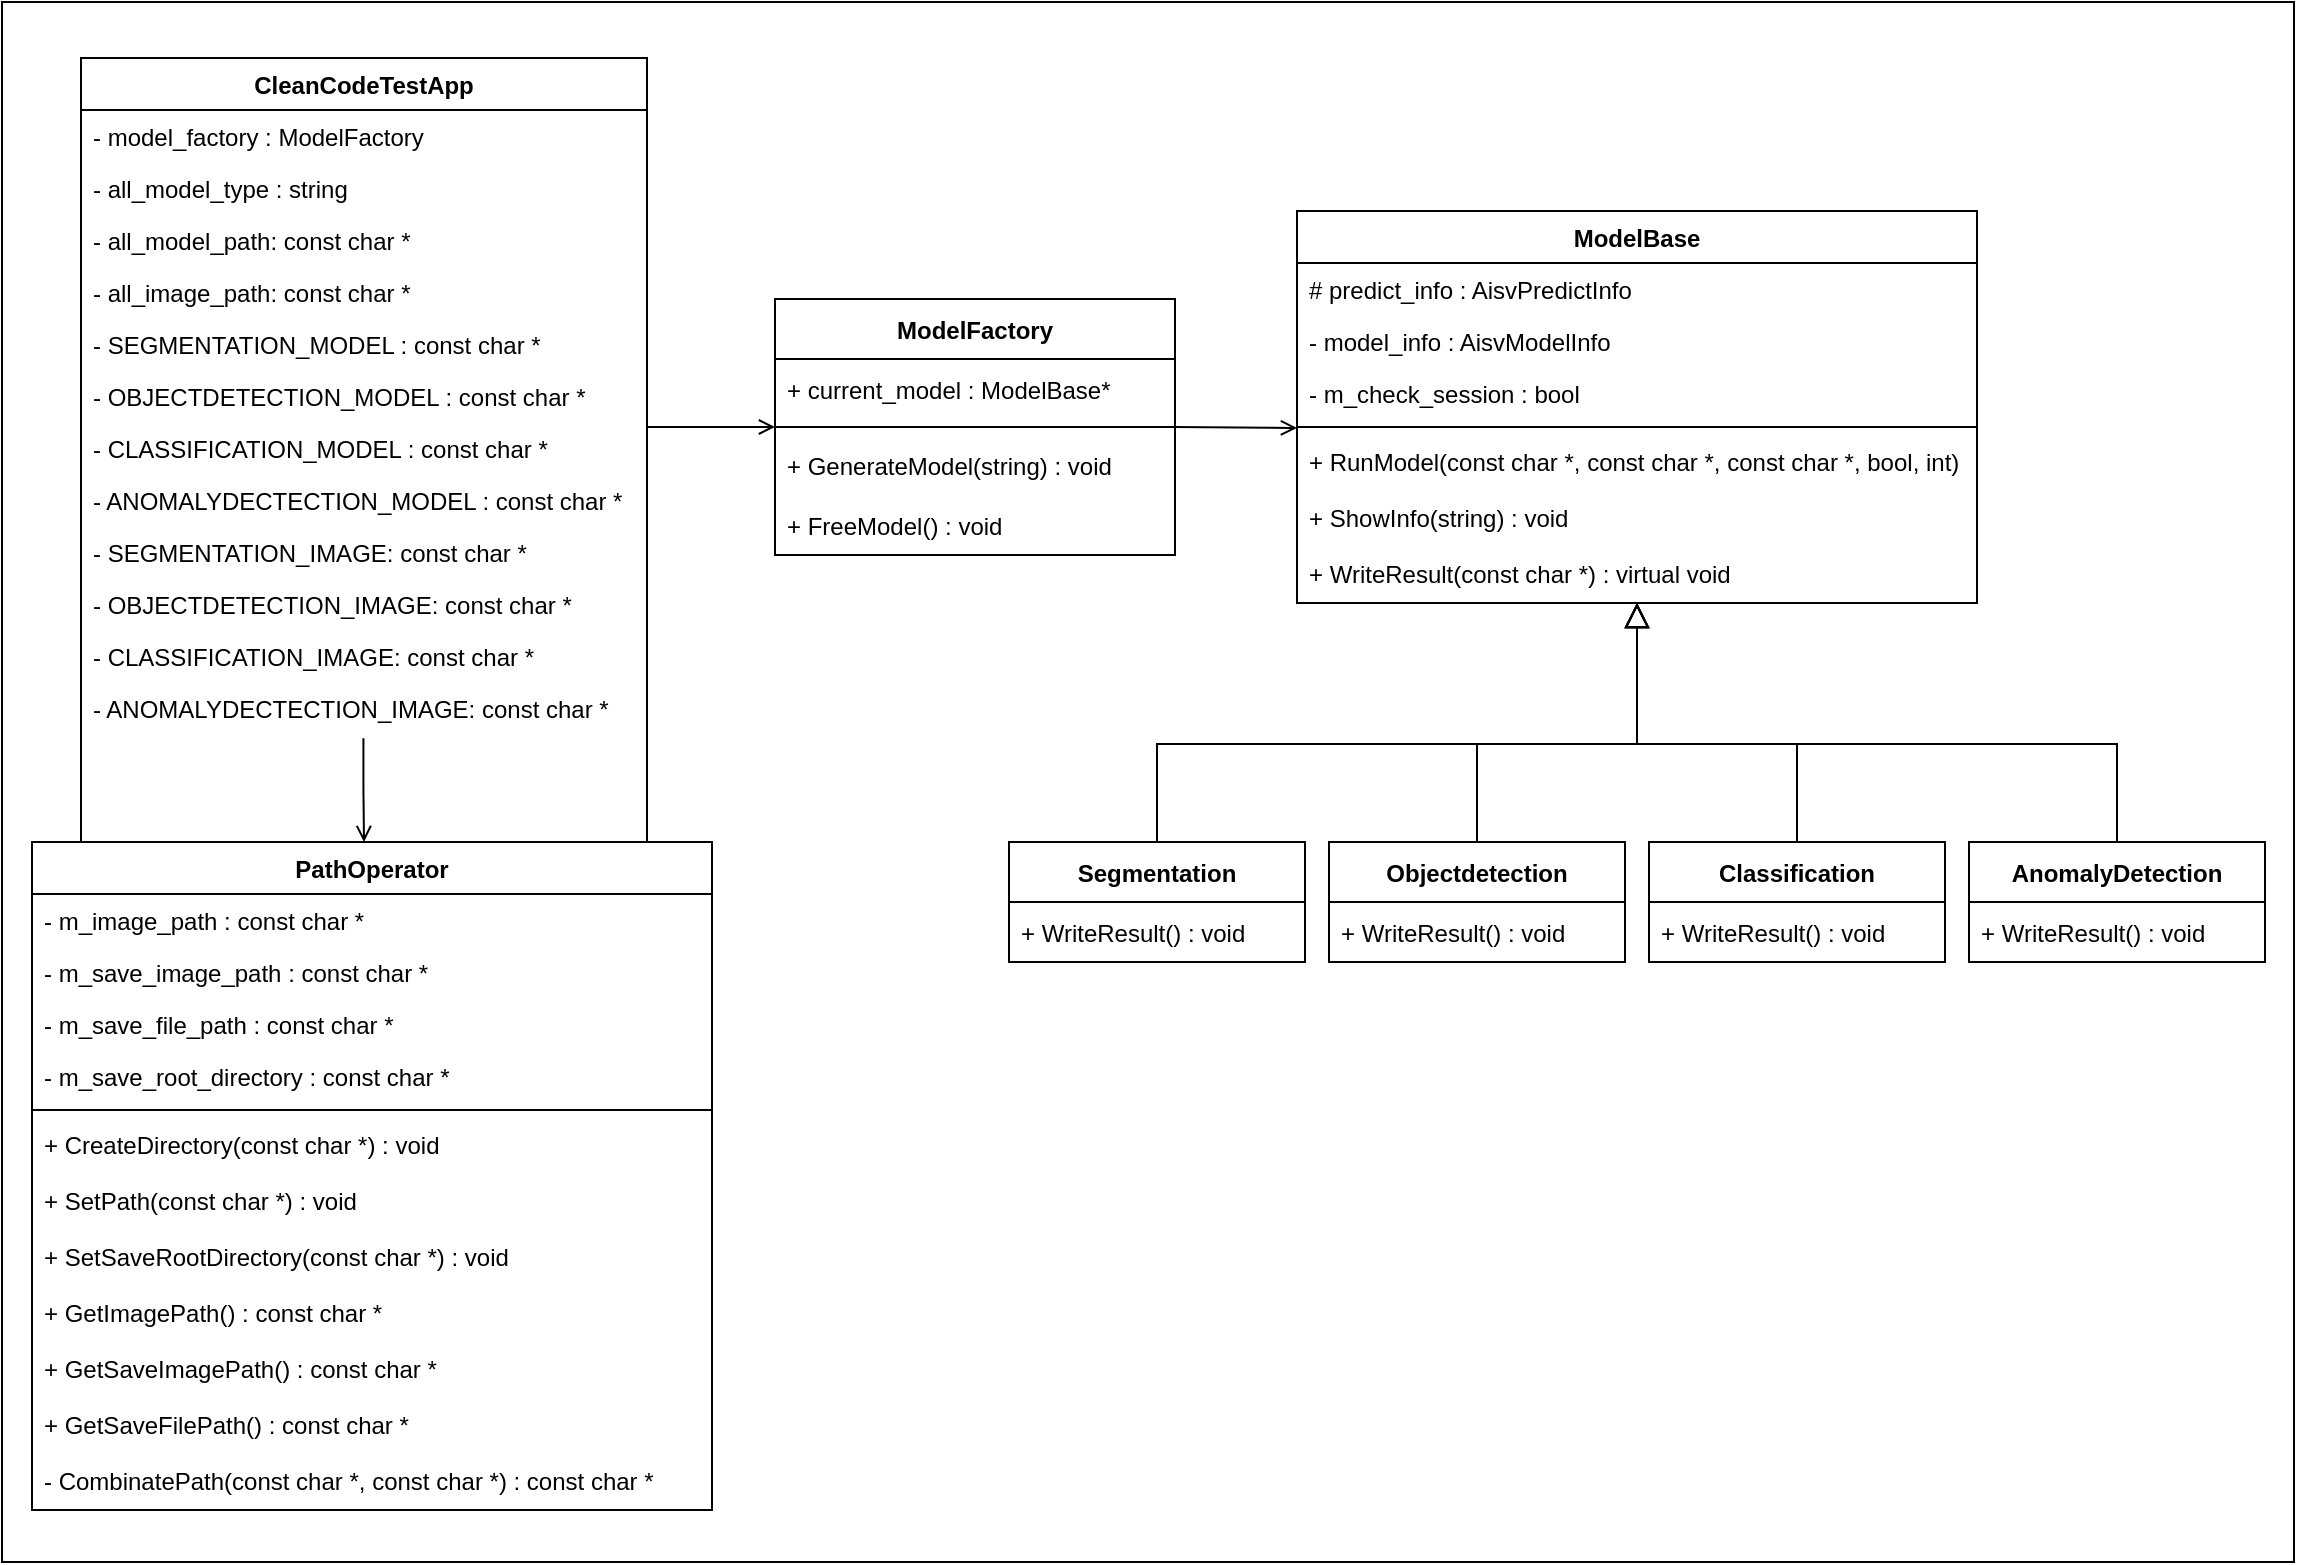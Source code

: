 <mxfile version="20.1.1" type="github"><diagram id="C5RBs43oDa-KdzZeNtuy" name="Page-1"><mxGraphModel dx="2591" dy="706" grid="1" gridSize="10" guides="1" tooltips="1" connect="1" arrows="1" fold="1" page="1" pageScale="1" pageWidth="1169" pageHeight="827" math="0" shadow="0"><root><mxCell id="WIyWlLk6GJQsqaUBKTNV-0"/><mxCell id="WIyWlLk6GJQsqaUBKTNV-1" parent="WIyWlLk6GJQsqaUBKTNV-0"/><mxCell id="UZ-7OsgffG4RP6xPJJBt-0" value="" style="rounded=0;whiteSpace=wrap;html=1;" vertex="1" parent="WIyWlLk6GJQsqaUBKTNV-1"><mxGeometry x="-1156" y="20" width="1146" height="780" as="geometry"/></mxCell><mxCell id="D-ogVkgkDjXILA013YRQ-28" value="ModelBase" style="swimlane;fontStyle=1;align=center;verticalAlign=top;childLayout=stackLayout;horizontal=1;startSize=26;horizontalStack=0;resizeParent=1;resizeLast=0;collapsible=1;marginBottom=0;rounded=0;shadow=0;strokeWidth=1;" parent="WIyWlLk6GJQsqaUBKTNV-1" vertex="1"><mxGeometry x="-508.5" y="124.5" width="340" height="196" as="geometry"><mxRectangle x="230" y="140" width="160" height="26" as="alternateBounds"/></mxGeometry></mxCell><mxCell id="D-ogVkgkDjXILA013YRQ-29" value="# predict_info : AisvPredictInfo" style="text;align=left;verticalAlign=top;spacingLeft=4;spacingRight=4;overflow=hidden;rotatable=0;points=[[0,0.5],[1,0.5]];portConstraint=eastwest;" parent="D-ogVkgkDjXILA013YRQ-28" vertex="1"><mxGeometry y="26" width="340" height="26" as="geometry"/></mxCell><mxCell id="D-ogVkgkDjXILA013YRQ-30" value="- model_info : AisvModelInfo" style="text;align=left;verticalAlign=top;spacingLeft=4;spacingRight=4;overflow=hidden;rotatable=0;points=[[0,0.5],[1,0.5]];portConstraint=eastwest;rounded=0;shadow=0;html=0;" parent="D-ogVkgkDjXILA013YRQ-28" vertex="1"><mxGeometry y="52" width="340" height="26" as="geometry"/></mxCell><mxCell id="D-ogVkgkDjXILA013YRQ-31" value="- m_check_session : bool" style="text;align=left;verticalAlign=top;spacingLeft=4;spacingRight=4;overflow=hidden;rotatable=0;points=[[0,0.5],[1,0.5]];portConstraint=eastwest;rounded=0;shadow=0;html=0;" parent="D-ogVkgkDjXILA013YRQ-28" vertex="1"><mxGeometry y="78" width="340" height="26" as="geometry"/></mxCell><mxCell id="D-ogVkgkDjXILA013YRQ-34" value="" style="line;html=1;strokeWidth=1;align=left;verticalAlign=middle;spacingTop=-1;spacingLeft=3;spacingRight=3;rotatable=0;labelPosition=right;points=[];portConstraint=eastwest;" parent="D-ogVkgkDjXILA013YRQ-28" vertex="1"><mxGeometry y="104" width="340" height="8" as="geometry"/></mxCell><mxCell id="D-ogVkgkDjXILA013YRQ-35" value="+ RunModel(const char *, const char *, const char *, bool, int)" style="text;align=left;verticalAlign=top;spacingLeft=4;spacingRight=4;overflow=hidden;rotatable=0;points=[[0,0.5],[1,0.5]];portConstraint=eastwest;" parent="D-ogVkgkDjXILA013YRQ-28" vertex="1"><mxGeometry y="112" width="340" height="28" as="geometry"/></mxCell><mxCell id="D-ogVkgkDjXILA013YRQ-59" value="+ ShowInfo(string) : void" style="text;align=left;verticalAlign=top;spacingLeft=4;spacingRight=4;overflow=hidden;rotatable=0;points=[[0,0.5],[1,0.5]];portConstraint=eastwest;" parent="D-ogVkgkDjXILA013YRQ-28" vertex="1"><mxGeometry y="140" width="340" height="28" as="geometry"/></mxCell><mxCell id="D-ogVkgkDjXILA013YRQ-62" value="+ WriteResult(const char *) : virtual void" style="text;align=left;verticalAlign=top;spacingLeft=4;spacingRight=4;overflow=hidden;rotatable=0;points=[[0,0.5],[1,0.5]];portConstraint=eastwest;" parent="D-ogVkgkDjXILA013YRQ-28" vertex="1"><mxGeometry y="168" width="340" height="28" as="geometry"/></mxCell><mxCell id="D-ogVkgkDjXILA013YRQ-36" value="" style="endArrow=block;endSize=10;endFill=0;shadow=0;strokeWidth=1;rounded=0;edgeStyle=elbowEdgeStyle;elbow=vertical;exitX=0.5;exitY=0;exitDx=0;exitDy=0;" parent="WIyWlLk6GJQsqaUBKTNV-1" source="D-ogVkgkDjXILA013YRQ-45" target="D-ogVkgkDjXILA013YRQ-28" edge="1"><mxGeometry width="160" relative="1" as="geometry"><mxPoint x="-548.5" y="380" as="sourcePoint"/><mxPoint x="-538.5" y="223" as="targetPoint"/><Array as="points"><mxPoint x="-338.5" y="391"/></Array></mxGeometry></mxCell><mxCell id="D-ogVkgkDjXILA013YRQ-37" value="" style="endArrow=block;endSize=10;endFill=0;shadow=0;strokeWidth=1;rounded=0;edgeStyle=elbowEdgeStyle;elbow=vertical;exitX=0.5;exitY=0;exitDx=0;exitDy=0;" parent="WIyWlLk6GJQsqaUBKTNV-1" source="D-ogVkgkDjXILA013YRQ-47" target="D-ogVkgkDjXILA013YRQ-28" edge="1"><mxGeometry width="160" relative="1" as="geometry"><mxPoint x="-328.5" y="380" as="sourcePoint"/><mxPoint x="-428.5" y="291" as="targetPoint"/><Array as="points"><mxPoint x="-338.5" y="391"/></Array></mxGeometry></mxCell><mxCell id="D-ogVkgkDjXILA013YRQ-39" value="CleanCodeTestApp" style="swimlane;fontStyle=1;align=center;verticalAlign=top;childLayout=stackLayout;horizontal=1;startSize=26;horizontalStack=0;resizeParent=1;resizeLast=0;collapsible=1;marginBottom=0;rounded=0;shadow=0;strokeWidth=1;" parent="WIyWlLk6GJQsqaUBKTNV-1" vertex="1"><mxGeometry x="-1116.5" y="48" width="283" height="400" as="geometry"><mxRectangle x="550" y="140" width="160" height="26" as="alternateBounds"/></mxGeometry></mxCell><mxCell id="D-ogVkgkDjXILA013YRQ-41" value="- model_factory : ModelFactory" style="text;align=left;verticalAlign=top;spacingLeft=4;spacingRight=4;overflow=hidden;rotatable=0;points=[[0,0.5],[1,0.5]];portConstraint=eastwest;rounded=0;shadow=0;html=0;" parent="D-ogVkgkDjXILA013YRQ-39" vertex="1"><mxGeometry y="26" width="283" height="26" as="geometry"/></mxCell><mxCell id="D-ogVkgkDjXILA013YRQ-42" value="- all_model_type : string" style="text;align=left;verticalAlign=top;spacingLeft=4;spacingRight=4;overflow=hidden;rotatable=0;points=[[0,0.5],[1,0.5]];portConstraint=eastwest;rounded=0;shadow=0;html=0;" parent="D-ogVkgkDjXILA013YRQ-39" vertex="1"><mxGeometry y="52" width="283" height="26" as="geometry"/></mxCell><mxCell id="KFr7-NrDYInFaLeutiJz-15" value="- all_model_path: const char *" style="text;align=left;verticalAlign=top;spacingLeft=4;spacingRight=4;overflow=hidden;rotatable=0;points=[[0,0.5],[1,0.5]];portConstraint=eastwest;rounded=0;shadow=0;html=0;" parent="D-ogVkgkDjXILA013YRQ-39" vertex="1"><mxGeometry y="78" width="283" height="26" as="geometry"/></mxCell><mxCell id="KFr7-NrDYInFaLeutiJz-16" value="- all_image_path: const char *" style="text;align=left;verticalAlign=top;spacingLeft=4;spacingRight=4;overflow=hidden;rotatable=0;points=[[0,0.5],[1,0.5]];portConstraint=eastwest;rounded=0;shadow=0;html=0;" parent="D-ogVkgkDjXILA013YRQ-39" vertex="1"><mxGeometry y="104" width="283" height="26" as="geometry"/></mxCell><mxCell id="D-ogVkgkDjXILA013YRQ-73" value="- SEGMENTATION_MODEL : const char *" style="text;align=left;verticalAlign=top;spacingLeft=4;spacingRight=4;overflow=hidden;rotatable=0;points=[[0,0.5],[1,0.5]];portConstraint=eastwest;rounded=0;shadow=0;html=0;" parent="D-ogVkgkDjXILA013YRQ-39" vertex="1"><mxGeometry y="130" width="283" height="26" as="geometry"/></mxCell><mxCell id="D-ogVkgkDjXILA013YRQ-74" value="- OBJECTDETECTION_MODEL : const char *" style="text;align=left;verticalAlign=top;spacingLeft=4;spacingRight=4;overflow=hidden;rotatable=0;points=[[0,0.5],[1,0.5]];portConstraint=eastwest;rounded=0;shadow=0;html=0;" parent="D-ogVkgkDjXILA013YRQ-39" vertex="1"><mxGeometry y="156" width="283" height="26" as="geometry"/></mxCell><mxCell id="D-ogVkgkDjXILA013YRQ-75" value="- CLASSIFICATION_MODEL : const char *" style="text;align=left;verticalAlign=top;spacingLeft=4;spacingRight=4;overflow=hidden;rotatable=0;points=[[0,0.5],[1,0.5]];portConstraint=eastwest;rounded=0;shadow=0;html=0;" parent="D-ogVkgkDjXILA013YRQ-39" vertex="1"><mxGeometry y="182" width="283" height="26" as="geometry"/></mxCell><mxCell id="D-ogVkgkDjXILA013YRQ-76" value="- ANOMALYDECTECTION_MODEL : const char *" style="text;align=left;verticalAlign=top;spacingLeft=4;spacingRight=4;overflow=hidden;rotatable=0;points=[[0,0.5],[1,0.5]];portConstraint=eastwest;rounded=0;shadow=0;html=0;" parent="D-ogVkgkDjXILA013YRQ-39" vertex="1"><mxGeometry y="208" width="283" height="26" as="geometry"/></mxCell><mxCell id="KFr7-NrDYInFaLeutiJz-11" value="- SEGMENTATION_IMAGE: const char *" style="text;align=left;verticalAlign=top;spacingLeft=4;spacingRight=4;overflow=hidden;rotatable=0;points=[[0,0.5],[1,0.5]];portConstraint=eastwest;rounded=0;shadow=0;html=0;" parent="D-ogVkgkDjXILA013YRQ-39" vertex="1"><mxGeometry y="234" width="283" height="26" as="geometry"/></mxCell><mxCell id="KFr7-NrDYInFaLeutiJz-12" value="- OBJECTDETECTION_IMAGE: const char *" style="text;align=left;verticalAlign=top;spacingLeft=4;spacingRight=4;overflow=hidden;rotatable=0;points=[[0,0.5],[1,0.5]];portConstraint=eastwest;rounded=0;shadow=0;html=0;" parent="D-ogVkgkDjXILA013YRQ-39" vertex="1"><mxGeometry y="260" width="283" height="26" as="geometry"/></mxCell><mxCell id="KFr7-NrDYInFaLeutiJz-13" value="- CLASSIFICATION_IMAGE: const char *" style="text;align=left;verticalAlign=top;spacingLeft=4;spacingRight=4;overflow=hidden;rotatable=0;points=[[0,0.5],[1,0.5]];portConstraint=eastwest;rounded=0;shadow=0;html=0;" parent="D-ogVkgkDjXILA013YRQ-39" vertex="1"><mxGeometry y="286" width="283" height="26" as="geometry"/></mxCell><mxCell id="KFr7-NrDYInFaLeutiJz-14" value="- ANOMALYDECTECTION_IMAGE: const char *" style="text;align=left;verticalAlign=top;spacingLeft=4;spacingRight=4;overflow=hidden;rotatable=0;points=[[0,0.5],[1,0.5]];portConstraint=eastwest;rounded=0;shadow=0;html=0;" parent="D-ogVkgkDjXILA013YRQ-39" vertex="1"><mxGeometry y="312" width="283" height="28" as="geometry"/></mxCell><mxCell id="D-ogVkgkDjXILA013YRQ-43" value="" style="endArrow=open;shadow=0;strokeWidth=1;rounded=0;endFill=1;edgeStyle=elbowEdgeStyle;elbow=vertical;entryX=0;entryY=0.5;entryDx=0;entryDy=0;" parent="WIyWlLk6GJQsqaUBKTNV-1" source="D-ogVkgkDjXILA013YRQ-39" target="D-ogVkgkDjXILA013YRQ-54" edge="1"><mxGeometry x="0.5" y="41" relative="1" as="geometry"><mxPoint x="-458.5" y="212" as="sourcePoint"/><mxPoint x="-688.5" y="185.75" as="targetPoint"/><mxPoint x="-40" y="32" as="offset"/></mxGeometry></mxCell><mxCell id="D-ogVkgkDjXILA013YRQ-44" value="" style="endArrow=block;endSize=10;endFill=0;shadow=0;strokeWidth=1;rounded=0;edgeStyle=elbowEdgeStyle;elbow=vertical;exitX=0.5;exitY=0;exitDx=0;exitDy=0;entryX=0.5;entryY=1;entryDx=0;entryDy=0;" parent="WIyWlLk6GJQsqaUBKTNV-1" source="D-ogVkgkDjXILA013YRQ-49" target="D-ogVkgkDjXILA013YRQ-28" edge="1"><mxGeometry width="160" relative="1" as="geometry"><mxPoint x="-218.5" y="380" as="sourcePoint"/><mxPoint x="-438.5" y="278" as="targetPoint"/><Array as="points"><mxPoint x="-296.5" y="391"/></Array></mxGeometry></mxCell><mxCell id="D-ogVkgkDjXILA013YRQ-45" value="Segmentation" style="swimlane;fontStyle=1;childLayout=stackLayout;horizontal=1;startSize=30;horizontalStack=0;resizeParent=1;resizeParentMax=0;resizeLast=0;collapsible=1;marginBottom=0;" parent="WIyWlLk6GJQsqaUBKTNV-1" vertex="1"><mxGeometry x="-652.5" y="440" width="148" height="60" as="geometry"/></mxCell><mxCell id="D-ogVkgkDjXILA013YRQ-64" value="+ WriteResult() : void" style="text;strokeColor=none;fillColor=none;align=left;verticalAlign=middle;spacingLeft=4;spacingRight=4;overflow=hidden;points=[[0,0.5],[1,0.5]];portConstraint=eastwest;rotatable=0;" parent="D-ogVkgkDjXILA013YRQ-45" vertex="1"><mxGeometry y="30" width="148" height="30" as="geometry"/></mxCell><mxCell id="D-ogVkgkDjXILA013YRQ-47" value="Objectdetection" style="swimlane;fontStyle=1;childLayout=stackLayout;horizontal=1;startSize=30;horizontalStack=0;resizeParent=1;resizeParentMax=0;resizeLast=0;collapsible=1;marginBottom=0;" parent="WIyWlLk6GJQsqaUBKTNV-1" vertex="1"><mxGeometry x="-492.5" y="440" width="148" height="60" as="geometry"/></mxCell><mxCell id="D-ogVkgkDjXILA013YRQ-66" value="+ WriteResult() : void" style="text;strokeColor=none;fillColor=none;align=left;verticalAlign=middle;spacingLeft=4;spacingRight=4;overflow=hidden;points=[[0,0.5],[1,0.5]];portConstraint=eastwest;rotatable=0;" parent="D-ogVkgkDjXILA013YRQ-47" vertex="1"><mxGeometry y="30" width="148" height="30" as="geometry"/></mxCell><mxCell id="D-ogVkgkDjXILA013YRQ-49" value="Classification" style="swimlane;fontStyle=1;childLayout=stackLayout;horizontal=1;startSize=30;horizontalStack=0;resizeParent=1;resizeParentMax=0;resizeLast=0;collapsible=1;marginBottom=0;" parent="WIyWlLk6GJQsqaUBKTNV-1" vertex="1"><mxGeometry x="-332.5" y="440" width="148" height="60" as="geometry"/></mxCell><mxCell id="D-ogVkgkDjXILA013YRQ-70" value="+ WriteResult() : void" style="text;strokeColor=none;fillColor=none;align=left;verticalAlign=middle;spacingLeft=4;spacingRight=4;overflow=hidden;points=[[0,0.5],[1,0.5]];portConstraint=eastwest;rotatable=0;" parent="D-ogVkgkDjXILA013YRQ-49" vertex="1"><mxGeometry y="30" width="148" height="30" as="geometry"/></mxCell><mxCell id="D-ogVkgkDjXILA013YRQ-51" value="" style="endArrow=block;endSize=10;endFill=0;shadow=0;strokeWidth=1;rounded=0;edgeStyle=elbowEdgeStyle;elbow=vertical;exitX=0.5;exitY=0;exitDx=0;exitDy=0;entryX=0.5;entryY=1;entryDx=0;entryDy=0;" parent="WIyWlLk6GJQsqaUBKTNV-1" source="D-ogVkgkDjXILA013YRQ-52" target="D-ogVkgkDjXILA013YRQ-28" edge="1"><mxGeometry width="160" relative="1" as="geometry"><mxPoint x="-68.5" y="380" as="sourcePoint"/><mxPoint x="-438.5" y="278" as="targetPoint"/><Array as="points"><mxPoint x="-216.5" y="391"/></Array></mxGeometry></mxCell><mxCell id="D-ogVkgkDjXILA013YRQ-52" value="AnomalyDetection" style="swimlane;fontStyle=1;childLayout=stackLayout;horizontal=1;startSize=30;horizontalStack=0;resizeParent=1;resizeParentMax=0;resizeLast=0;collapsible=1;marginBottom=0;" parent="WIyWlLk6GJQsqaUBKTNV-1" vertex="1"><mxGeometry x="-172.5" y="440" width="148" height="60" as="geometry"/></mxCell><mxCell id="D-ogVkgkDjXILA013YRQ-72" value="+ WriteResult() : void" style="text;strokeColor=none;fillColor=none;align=left;verticalAlign=middle;spacingLeft=4;spacingRight=4;overflow=hidden;points=[[0,0.5],[1,0.5]];portConstraint=eastwest;rotatable=0;" parent="D-ogVkgkDjXILA013YRQ-52" vertex="1"><mxGeometry y="30" width="148" height="30" as="geometry"/></mxCell><mxCell id="D-ogVkgkDjXILA013YRQ-54" value="ModelFactory" style="swimlane;fontStyle=1;childLayout=stackLayout;horizontal=1;startSize=30;horizontalStack=0;resizeParent=1;resizeParentMax=0;resizeLast=0;collapsible=1;marginBottom=0;" parent="WIyWlLk6GJQsqaUBKTNV-1" vertex="1"><mxGeometry x="-769.5" y="168.5" width="200" height="128" as="geometry"/></mxCell><mxCell id="D-ogVkgkDjXILA013YRQ-55" value="+ current_model : ModelBase*" style="text;strokeColor=none;fillColor=none;align=left;verticalAlign=middle;spacingLeft=4;spacingRight=4;overflow=hidden;points=[[0,0.5],[1,0.5]];portConstraint=eastwest;rotatable=0;" parent="D-ogVkgkDjXILA013YRQ-54" vertex="1"><mxGeometry y="30" width="200" height="30" as="geometry"/></mxCell><mxCell id="KFr7-NrDYInFaLeutiJz-10" value="" style="line;strokeWidth=1;fillColor=none;align=left;verticalAlign=middle;spacingTop=-1;spacingLeft=3;spacingRight=3;rotatable=0;labelPosition=right;points=[];portConstraint=eastwest;" parent="D-ogVkgkDjXILA013YRQ-54" vertex="1"><mxGeometry y="60" width="200" height="8" as="geometry"/></mxCell><mxCell id="KFr7-NrDYInFaLeutiJz-0" value="+ GenerateModel(string) : void" style="text;strokeColor=none;fillColor=none;align=left;verticalAlign=middle;spacingLeft=4;spacingRight=4;overflow=hidden;points=[[0,0.5],[1,0.5]];portConstraint=eastwest;rotatable=0;" parent="D-ogVkgkDjXILA013YRQ-54" vertex="1"><mxGeometry y="68" width="200" height="30" as="geometry"/></mxCell><mxCell id="KFr7-NrDYInFaLeutiJz-1" value="+ FreeModel() : void" style="text;strokeColor=none;fillColor=none;align=left;verticalAlign=middle;spacingLeft=4;spacingRight=4;overflow=hidden;points=[[0,0.5],[1,0.5]];portConstraint=eastwest;rotatable=0;" parent="D-ogVkgkDjXILA013YRQ-54" vertex="1"><mxGeometry y="98" width="200" height="30" as="geometry"/></mxCell><mxCell id="gsVewO149f7CsDIdrS-x-0" value="PathOperator" style="swimlane;fontStyle=1;align=center;verticalAlign=top;childLayout=stackLayout;horizontal=1;startSize=26;horizontalStack=0;resizeParent=1;resizeLast=0;collapsible=1;marginBottom=0;rounded=0;shadow=0;strokeWidth=1;" parent="WIyWlLk6GJQsqaUBKTNV-1" vertex="1"><mxGeometry x="-1141" y="440" width="340" height="334" as="geometry"><mxRectangle x="230" y="140" width="160" height="26" as="alternateBounds"/></mxGeometry></mxCell><mxCell id="gsVewO149f7CsDIdrS-x-1" value="- m_image_path : const char *" style="text;align=left;verticalAlign=top;spacingLeft=4;spacingRight=4;overflow=hidden;rotatable=0;points=[[0,0.5],[1,0.5]];portConstraint=eastwest;" parent="gsVewO149f7CsDIdrS-x-0" vertex="1"><mxGeometry y="26" width="340" height="26" as="geometry"/></mxCell><mxCell id="gsVewO149f7CsDIdrS-x-2" value="- m_save_image_path : const char *" style="text;align=left;verticalAlign=top;spacingLeft=4;spacingRight=4;overflow=hidden;rotatable=0;points=[[0,0.5],[1,0.5]];portConstraint=eastwest;rounded=0;shadow=0;html=0;" parent="gsVewO149f7CsDIdrS-x-0" vertex="1"><mxGeometry y="52" width="340" height="26" as="geometry"/></mxCell><mxCell id="gsVewO149f7CsDIdrS-x-3" value="- m_save_file_path : const char *" style="text;align=left;verticalAlign=top;spacingLeft=4;spacingRight=4;overflow=hidden;rotatable=0;points=[[0,0.5],[1,0.5]];portConstraint=eastwest;rounded=0;shadow=0;html=0;" parent="gsVewO149f7CsDIdrS-x-0" vertex="1"><mxGeometry y="78" width="340" height="26" as="geometry"/></mxCell><mxCell id="gsVewO149f7CsDIdrS-x-4" value="- m_save_root_directory : const char *" style="text;align=left;verticalAlign=top;spacingLeft=4;spacingRight=4;overflow=hidden;rotatable=0;points=[[0,0.5],[1,0.5]];portConstraint=eastwest;rounded=0;shadow=0;html=0;" parent="gsVewO149f7CsDIdrS-x-0" vertex="1"><mxGeometry y="104" width="340" height="26" as="geometry"/></mxCell><mxCell id="gsVewO149f7CsDIdrS-x-6" value="" style="line;html=1;strokeWidth=1;align=left;verticalAlign=middle;spacingTop=-1;spacingLeft=3;spacingRight=3;rotatable=0;labelPosition=right;points=[];portConstraint=eastwest;" parent="gsVewO149f7CsDIdrS-x-0" vertex="1"><mxGeometry y="130" width="340" height="8" as="geometry"/></mxCell><mxCell id="gsVewO149f7CsDIdrS-x-8" value="+ CreateDirectory(const char *) : void" style="text;align=left;verticalAlign=top;spacingLeft=4;spacingRight=4;overflow=hidden;rotatable=0;points=[[0,0.5],[1,0.5]];portConstraint=eastwest;" parent="gsVewO149f7CsDIdrS-x-0" vertex="1"><mxGeometry y="138" width="340" height="28" as="geometry"/></mxCell><mxCell id="gsVewO149f7CsDIdrS-x-9" value="+ SetPath(const char *) : void" style="text;align=left;verticalAlign=top;spacingLeft=4;spacingRight=4;overflow=hidden;rotatable=0;points=[[0,0.5],[1,0.5]];portConstraint=eastwest;" parent="gsVewO149f7CsDIdrS-x-0" vertex="1"><mxGeometry y="166" width="340" height="28" as="geometry"/></mxCell><mxCell id="gsVewO149f7CsDIdrS-x-10" value="+ SetSaveRootDirectory(const char *) : void" style="text;align=left;verticalAlign=top;spacingLeft=4;spacingRight=4;overflow=hidden;rotatable=0;points=[[0,0.5],[1,0.5]];portConstraint=eastwest;" parent="gsVewO149f7CsDIdrS-x-0" vertex="1"><mxGeometry y="194" width="340" height="28" as="geometry"/></mxCell><mxCell id="gsVewO149f7CsDIdrS-x-11" value="+ GetImagePath() : const char *" style="text;align=left;verticalAlign=top;spacingLeft=4;spacingRight=4;overflow=hidden;rotatable=0;points=[[0,0.5],[1,0.5]];portConstraint=eastwest;" parent="gsVewO149f7CsDIdrS-x-0" vertex="1"><mxGeometry y="222" width="340" height="28" as="geometry"/></mxCell><mxCell id="gsVewO149f7CsDIdrS-x-12" value="+ GetSaveImagePath() : const char *" style="text;align=left;verticalAlign=top;spacingLeft=4;spacingRight=4;overflow=hidden;rotatable=0;points=[[0,0.5],[1,0.5]];portConstraint=eastwest;" parent="gsVewO149f7CsDIdrS-x-0" vertex="1"><mxGeometry y="250" width="340" height="28" as="geometry"/></mxCell><mxCell id="gsVewO149f7CsDIdrS-x-13" value="+ GetSaveFilePath() : const char *" style="text;align=left;verticalAlign=top;spacingLeft=4;spacingRight=4;overflow=hidden;rotatable=0;points=[[0,0.5],[1,0.5]];portConstraint=eastwest;" parent="gsVewO149f7CsDIdrS-x-0" vertex="1"><mxGeometry y="278" width="340" height="28" as="geometry"/></mxCell><mxCell id="gsVewO149f7CsDIdrS-x-15" value="- CombinatePath(const char *, const char *) : const char *" style="text;align=left;verticalAlign=top;spacingLeft=4;spacingRight=4;overflow=hidden;rotatable=0;points=[[0,0.5],[1,0.5]];portConstraint=eastwest;" parent="gsVewO149f7CsDIdrS-x-0" vertex="1"><mxGeometry y="306" width="340" height="28" as="geometry"/></mxCell><mxCell id="gsVewO149f7CsDIdrS-x-16" value="" style="endArrow=open;shadow=0;strokeWidth=1;rounded=0;endFill=1;edgeStyle=elbowEdgeStyle;elbow=vertical;entryX=0;entryY=0.563;entryDx=0;entryDy=0;entryPerimeter=0;exitX=1;exitY=0.5;exitDx=0;exitDy=0;" parent="WIyWlLk6GJQsqaUBKTNV-1" source="D-ogVkgkDjXILA013YRQ-54" target="D-ogVkgkDjXILA013YRQ-34" edge="1"><mxGeometry x="0.5" y="41" relative="1" as="geometry"><mxPoint x="-525.5" y="226.837" as="sourcePoint"/><mxPoint x="-315.5" y="228" as="targetPoint"/><mxPoint x="-40" y="32" as="offset"/></mxGeometry></mxCell><mxCell id="gsVewO149f7CsDIdrS-x-18" value="" style="endArrow=open;shadow=0;strokeWidth=1;rounded=0;endFill=1;edgeStyle=elbowEdgeStyle;elbow=vertical;exitX=0.499;exitY=1.078;exitDx=0;exitDy=0;exitPerimeter=0;" parent="WIyWlLk6GJQsqaUBKTNV-1" edge="1"><mxGeometry x="0.5" y="41" relative="1" as="geometry"><mxPoint x="-975.283" y="388.184" as="sourcePoint"/><mxPoint x="-975" y="440" as="targetPoint"/><mxPoint x="-40" y="32" as="offset"/></mxGeometry></mxCell></root></mxGraphModel></diagram></mxfile>